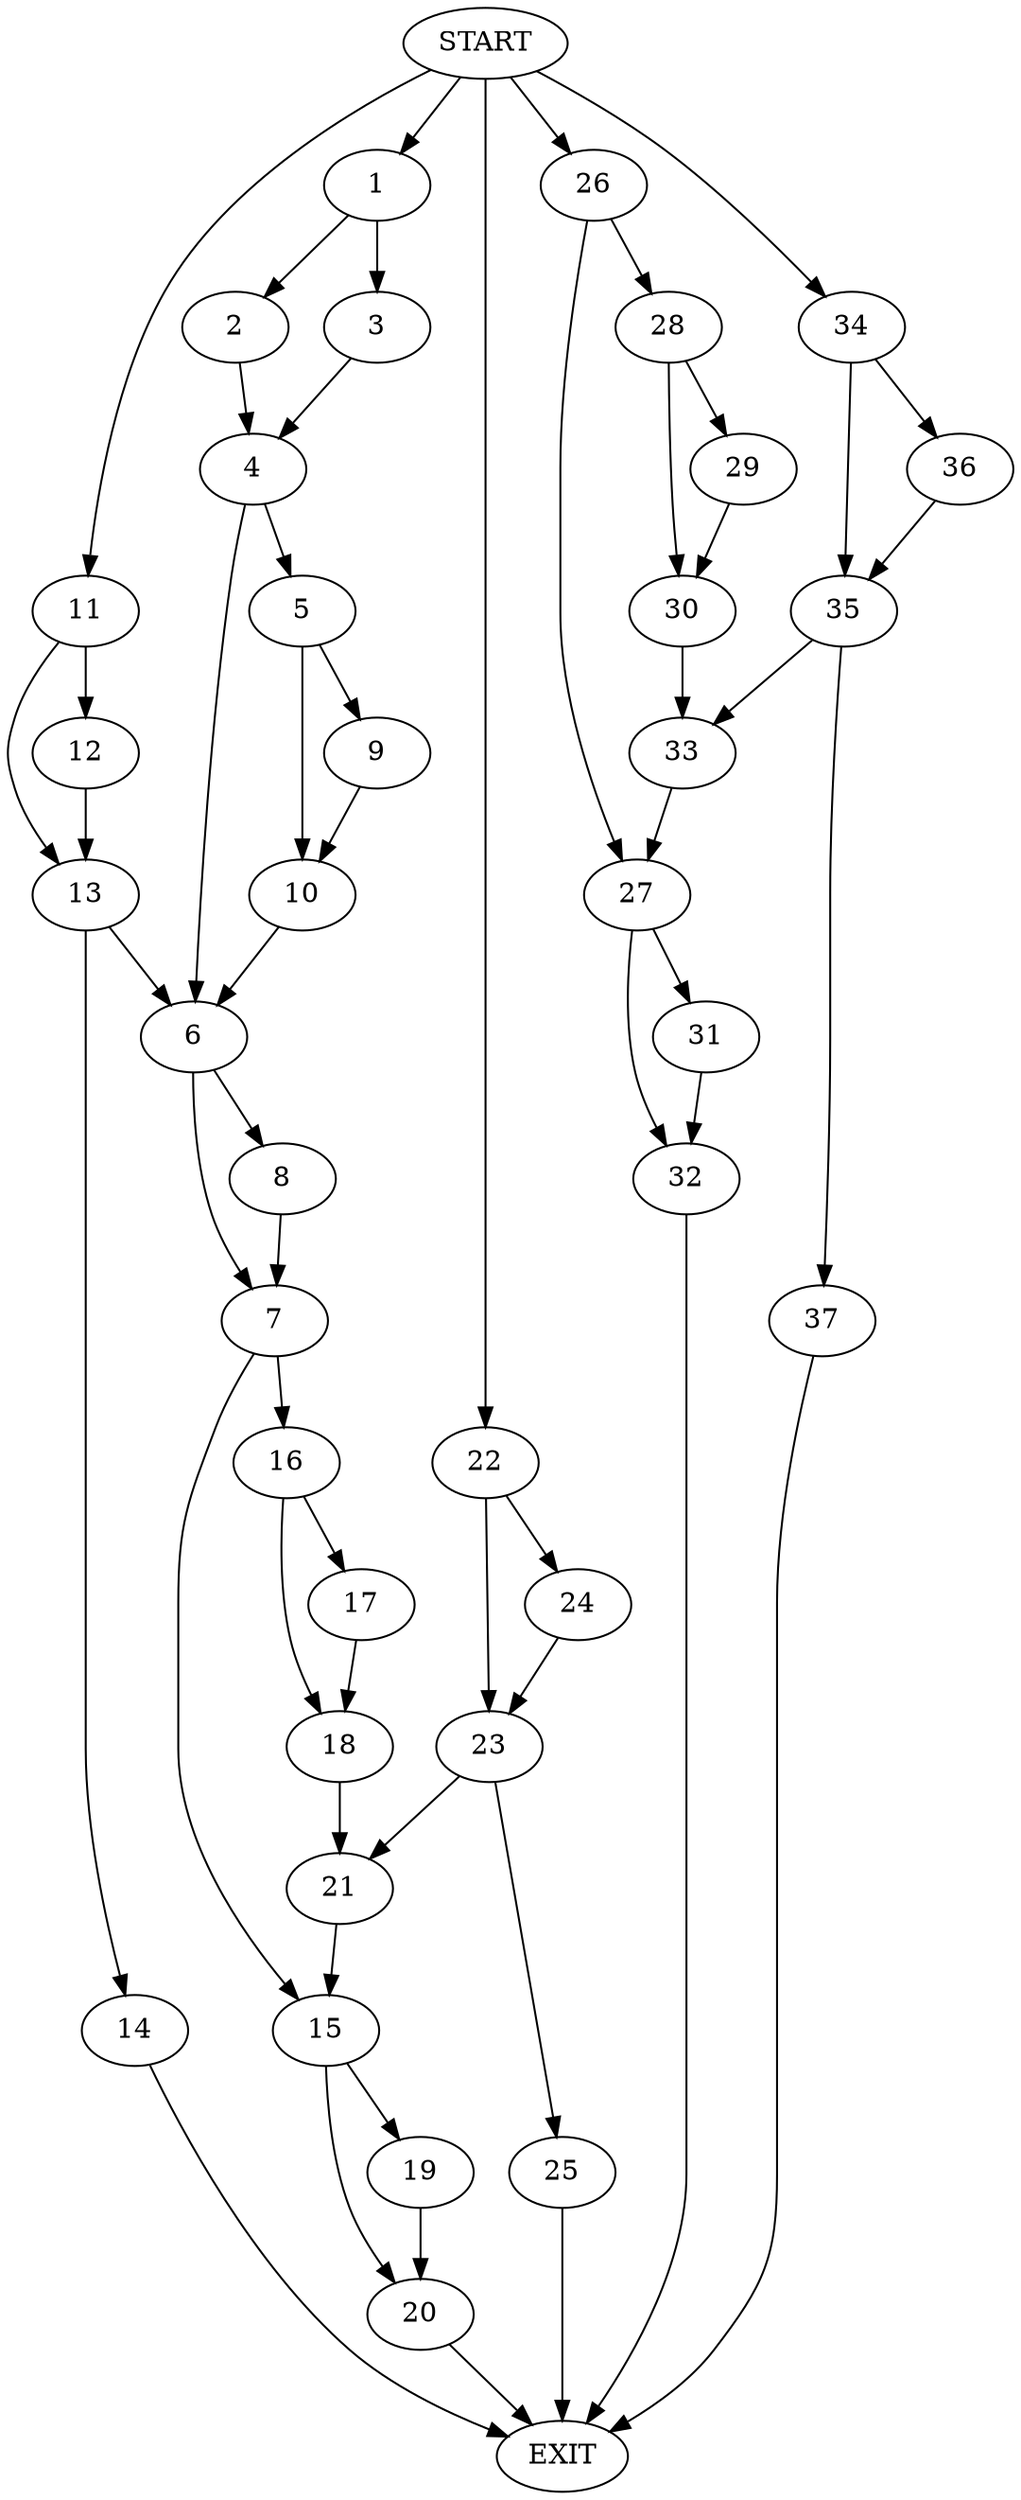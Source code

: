 digraph {
0 [label="START"]
38 [label="EXIT"]
0 -> 1
1 -> 2
1 -> 3
3 -> 4
2 -> 4
4 -> 5
4 -> 6
6 -> 7
6 -> 8
5 -> 9
5 -> 10
9 -> 10
10 -> 6
0 -> 11
11 -> 12
11 -> 13
12 -> 13
13 -> 14
13 -> 6
14 -> 38
7 -> 15
7 -> 16
8 -> 7
16 -> 17
16 -> 18
15 -> 19
15 -> 20
17 -> 18
18 -> 21
21 -> 15
0 -> 22
22 -> 23
22 -> 24
24 -> 23
23 -> 21
23 -> 25
25 -> 38
20 -> 38
19 -> 20
0 -> 26
26 -> 27
26 -> 28
28 -> 29
28 -> 30
27 -> 31
27 -> 32
30 -> 33
29 -> 30
33 -> 27
0 -> 34
34 -> 35
34 -> 36
36 -> 35
35 -> 33
35 -> 37
37 -> 38
31 -> 32
32 -> 38
}
